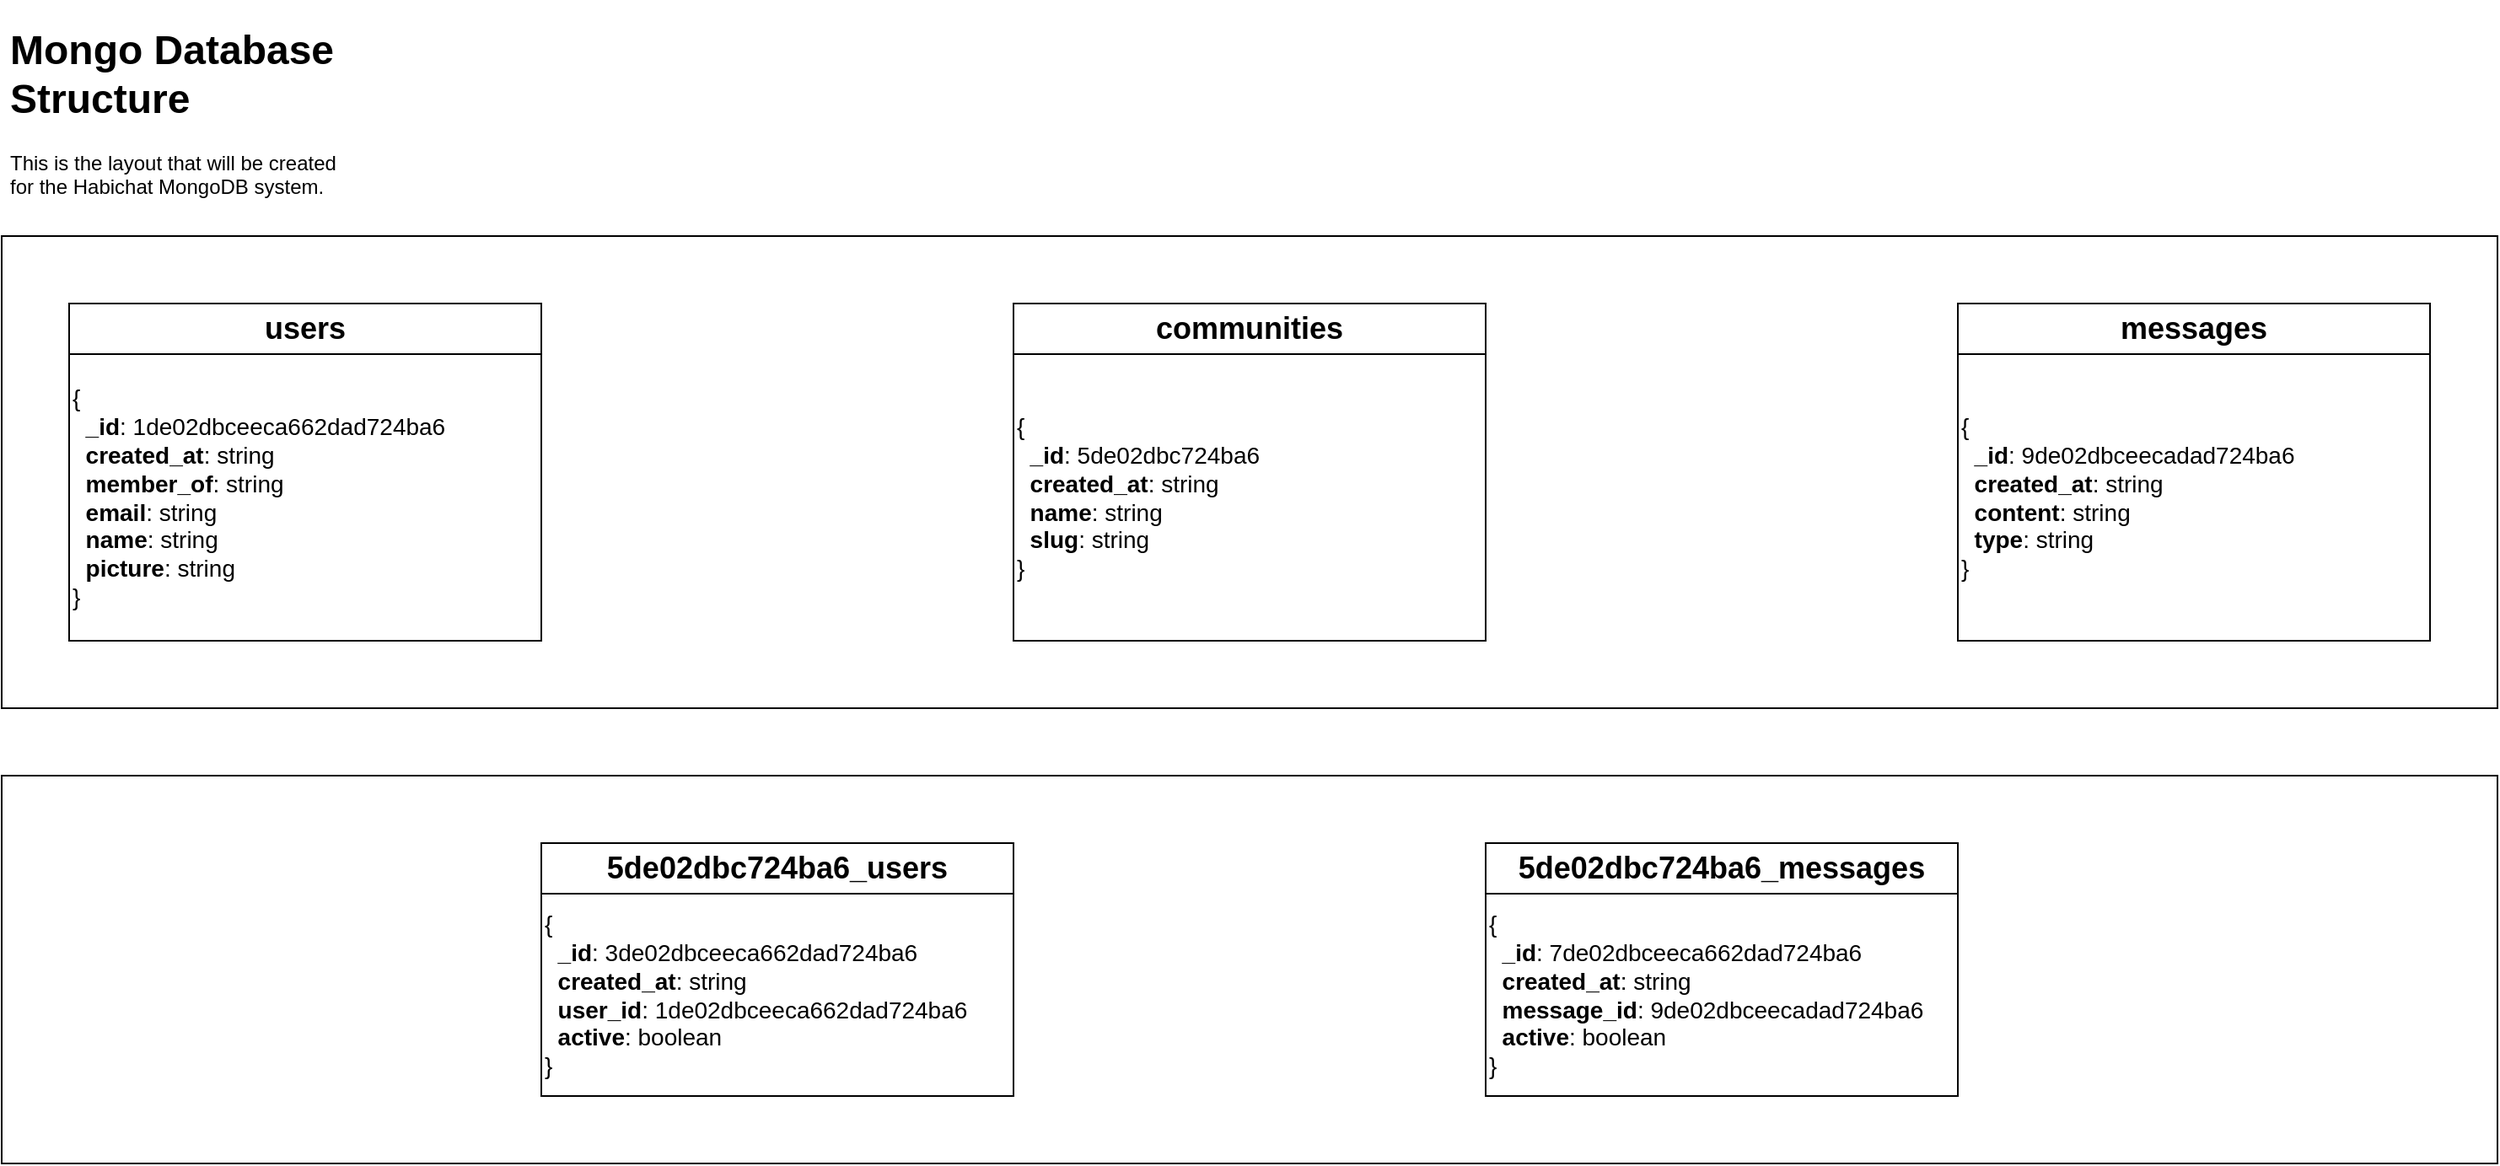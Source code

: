 <mxfile version="12.3.9" type="device" pages="1"><diagram id="Z2LF6K7877sceliFpEbP" name="Page-1"><mxGraphModel dx="1186" dy="614" grid="1" gridSize="10" guides="1" tooltips="1" connect="1" arrows="1" fold="1" page="1" pageScale="1" pageWidth="1600" pageHeight="900" math="0" shadow="0"><root><mxCell id="0"/><mxCell id="1" parent="0"/><mxCell id="-lhPWfZfCZzyt7cJ--5P-1" value="&lt;h1&gt;Mongo Database&lt;br&gt;Structure&lt;/h1&gt;&lt;p&gt;This is the layout that will be created for the Habichat MongoDB system.&amp;nbsp;&lt;/p&gt;" style="text;html=1;strokeColor=none;fillColor=none;spacing=5;spacingTop=-20;whiteSpace=wrap;overflow=hidden;rounded=0;" vertex="1" parent="1"><mxGeometry x="60" y="30" width="210" height="170" as="geometry"/></mxCell><mxCell id="-lhPWfZfCZzyt7cJ--5P-7" value="" style="rounded=0;whiteSpace=wrap;html=1;" vertex="1" parent="1"><mxGeometry x="60" y="160" width="1480" height="280" as="geometry"/></mxCell><mxCell id="-lhPWfZfCZzyt7cJ--5P-8" value="" style="rounded=0;whiteSpace=wrap;html=1;" vertex="1" parent="1"><mxGeometry x="60" y="480" width="1480" height="230" as="geometry"/></mxCell><mxCell id="-lhPWfZfCZzyt7cJ--5P-15" value="" style="edgeStyle=orthogonalEdgeStyle;rounded=0;orthogonalLoop=1;jettySize=auto;html=1;" edge="1" parent="1" source="-lhPWfZfCZzyt7cJ--5P-9" target="-lhPWfZfCZzyt7cJ--5P-12"><mxGeometry relative="1" as="geometry"/></mxCell><mxCell id="-lhPWfZfCZzyt7cJ--5P-9" value="&lt;b&gt;&lt;font style=&quot;font-size: 18px&quot;&gt;users&lt;/font&gt;&lt;/b&gt;" style="rounded=0;whiteSpace=wrap;html=1;" vertex="1" parent="1"><mxGeometry x="100" y="200" width="280" height="30" as="geometry"/></mxCell><mxCell id="-lhPWfZfCZzyt7cJ--5P-10" value="&lt;b&gt;&lt;font style=&quot;font-size: 18px&quot;&gt;communities&lt;/font&gt;&lt;/b&gt;" style="rounded=0;whiteSpace=wrap;html=1;" vertex="1" parent="1"><mxGeometry x="660" y="200" width="280" height="30" as="geometry"/></mxCell><mxCell id="-lhPWfZfCZzyt7cJ--5P-11" value="&lt;b&gt;&lt;font style=&quot;font-size: 18px&quot;&gt;messages&lt;/font&gt;&lt;/b&gt;" style="rounded=0;whiteSpace=wrap;html=1;" vertex="1" parent="1"><mxGeometry x="1220" y="200" width="280" height="30" as="geometry"/></mxCell><mxCell id="-lhPWfZfCZzyt7cJ--5P-12" value="&lt;font style=&quot;font-size: 14px&quot;&gt;{&lt;br&gt;&amp;nbsp; &lt;b&gt;_id&lt;/b&gt;: 1de02dbceeca662dad724ba6&lt;br&gt;&amp;nbsp; &lt;b&gt;created_at&lt;/b&gt;: string&lt;br&gt;&amp;nbsp; &lt;b&gt;member_of&lt;/b&gt;: string&lt;br&gt;&amp;nbsp; &lt;b&gt;email&lt;/b&gt;: string&lt;br&gt;&amp;nbsp; &lt;b&gt;name&lt;/b&gt;: string&lt;br&gt;&amp;nbsp; &lt;b&gt;picture&lt;/b&gt;: string&lt;br&gt;}&lt;/font&gt;" style="rounded=0;whiteSpace=wrap;html=1;align=left;" vertex="1" parent="1"><mxGeometry x="100" y="230" width="280" height="170" as="geometry"/></mxCell><mxCell id="-lhPWfZfCZzyt7cJ--5P-13" value="&lt;font style=&quot;font-size: 14px&quot;&gt;{&lt;br&gt;&amp;nbsp; &lt;b&gt;_id&lt;/b&gt;: 5de02dbc724ba6&lt;br&gt;&amp;nbsp; &lt;b&gt;created_at&lt;/b&gt;: string&lt;br&gt;&amp;nbsp; &lt;b&gt;name&lt;/b&gt;: string&lt;br&gt;&amp;nbsp; &lt;b&gt;slug&lt;/b&gt;: string&amp;nbsp;&amp;nbsp;&lt;br&gt;}&lt;/font&gt;" style="rounded=0;whiteSpace=wrap;html=1;align=left;" vertex="1" parent="1"><mxGeometry x="660" y="230" width="280" height="170" as="geometry"/></mxCell><mxCell id="-lhPWfZfCZzyt7cJ--5P-14" value="&lt;span style=&quot;font-size: 14px ; white-space: normal&quot;&gt;{&lt;/span&gt;&lt;br style=&quot;font-size: 14px ; white-space: normal&quot;&gt;&lt;span style=&quot;font-size: 14px ; white-space: normal&quot;&gt;&amp;nbsp;&amp;nbsp;&lt;/span&gt;&lt;b style=&quot;font-size: 14px ; white-space: normal&quot;&gt;_id&lt;/b&gt;&lt;span style=&quot;font-size: 14px ; white-space: normal&quot;&gt;: 9&lt;/span&gt;&lt;span style=&quot;font-size: 14px&quot;&gt;de02dbceecadad724ba6&lt;/span&gt;&lt;br style=&quot;font-size: 14px ; white-space: normal&quot;&gt;&lt;span style=&quot;font-size: 14px ; white-space: normal&quot;&gt;&amp;nbsp;&amp;nbsp;&lt;/span&gt;&lt;b style=&quot;font-size: 14px ; white-space: normal&quot;&gt;created_at&lt;/b&gt;&lt;span style=&quot;font-size: 14px ; white-space: normal&quot;&gt;: string&lt;/span&gt;&lt;br style=&quot;font-size: 14px ; white-space: normal&quot;&gt;&lt;span style=&quot;font-size: 14px ; white-space: normal&quot;&gt;&amp;nbsp;&amp;nbsp;&lt;/span&gt;&lt;b style=&quot;font-size: 14px ; white-space: normal&quot;&gt;content&lt;/b&gt;&lt;span style=&quot;white-space: normal&quot;&gt;&lt;span style=&quot;font-size: 14px&quot;&gt;: string&lt;br&gt;&lt;/span&gt;&lt;/span&gt;&lt;span style=&quot;font-size: 14px&quot;&gt;&amp;nbsp; &lt;b&gt;type&lt;/b&gt;: string&lt;/span&gt;&lt;br style=&quot;font-size: 14px ; white-space: normal&quot;&gt;&lt;div&gt;&lt;span style=&quot;font-size: 14px&quot;&gt;}&lt;/span&gt;&lt;/div&gt;" style="rounded=0;whiteSpace=wrap;html=1;align=left;" vertex="1" parent="1"><mxGeometry x="1220" y="230" width="280" height="170" as="geometry"/></mxCell><mxCell id="-lhPWfZfCZzyt7cJ--5P-17" value="&lt;b&gt;&lt;font style=&quot;font-size: 18px&quot;&gt;&lt;span style=&quot;text-align: left&quot;&gt;5de02dbc724ba6&lt;/span&gt;_users&lt;/font&gt;&lt;/b&gt;" style="rounded=0;whiteSpace=wrap;html=1;" vertex="1" parent="1"><mxGeometry x="380" y="520" width="280" height="30" as="geometry"/></mxCell><mxCell id="-lhPWfZfCZzyt7cJ--5P-18" value="&lt;font style=&quot;font-size: 14px&quot;&gt;{&lt;br&gt;&amp;nbsp; &lt;b&gt;_id&lt;/b&gt;: 3de02dbceeca662dad724ba6&lt;br&gt;&amp;nbsp; &lt;b&gt;created_at&lt;/b&gt;: string&lt;br&gt;&amp;nbsp; &lt;b&gt;user_id&lt;/b&gt;: 1de02dbceeca662dad724ba6&lt;br&gt;&amp;nbsp; &lt;b&gt;active&lt;/b&gt;: boolean&lt;br&gt;}&lt;/font&gt;" style="rounded=0;whiteSpace=wrap;html=1;align=left;" vertex="1" parent="1"><mxGeometry x="380" y="550" width="280" height="120" as="geometry"/></mxCell><mxCell id="-lhPWfZfCZzyt7cJ--5P-20" value="&lt;b&gt;&lt;font style=&quot;font-size: 18px&quot;&gt;&lt;span style=&quot;text-align: left&quot;&gt;5de02dbc724ba6&lt;/span&gt;_messages&lt;/font&gt;&lt;/b&gt;" style="rounded=0;whiteSpace=wrap;html=1;" vertex="1" parent="1"><mxGeometry x="940" y="520" width="280" height="30" as="geometry"/></mxCell><mxCell id="-lhPWfZfCZzyt7cJ--5P-21" value="&lt;font style=&quot;font-size: 14px&quot;&gt;{&lt;br&gt;&amp;nbsp; &lt;b&gt;_id&lt;/b&gt;: 7de02dbceeca662dad724ba6&lt;br&gt;&amp;nbsp; &lt;b&gt;created_at&lt;/b&gt;: string&lt;br&gt;&amp;nbsp; &lt;b&gt;message_id&lt;/b&gt;: 9de02dbceecadad724ba6&lt;br&gt;&amp;nbsp; &lt;b&gt;active&lt;/b&gt;: boolean&lt;br&gt;}&lt;/font&gt;" style="rounded=0;whiteSpace=wrap;html=1;align=left;" vertex="1" parent="1"><mxGeometry x="940" y="550" width="280" height="120" as="geometry"/></mxCell></root></mxGraphModel></diagram></mxfile>